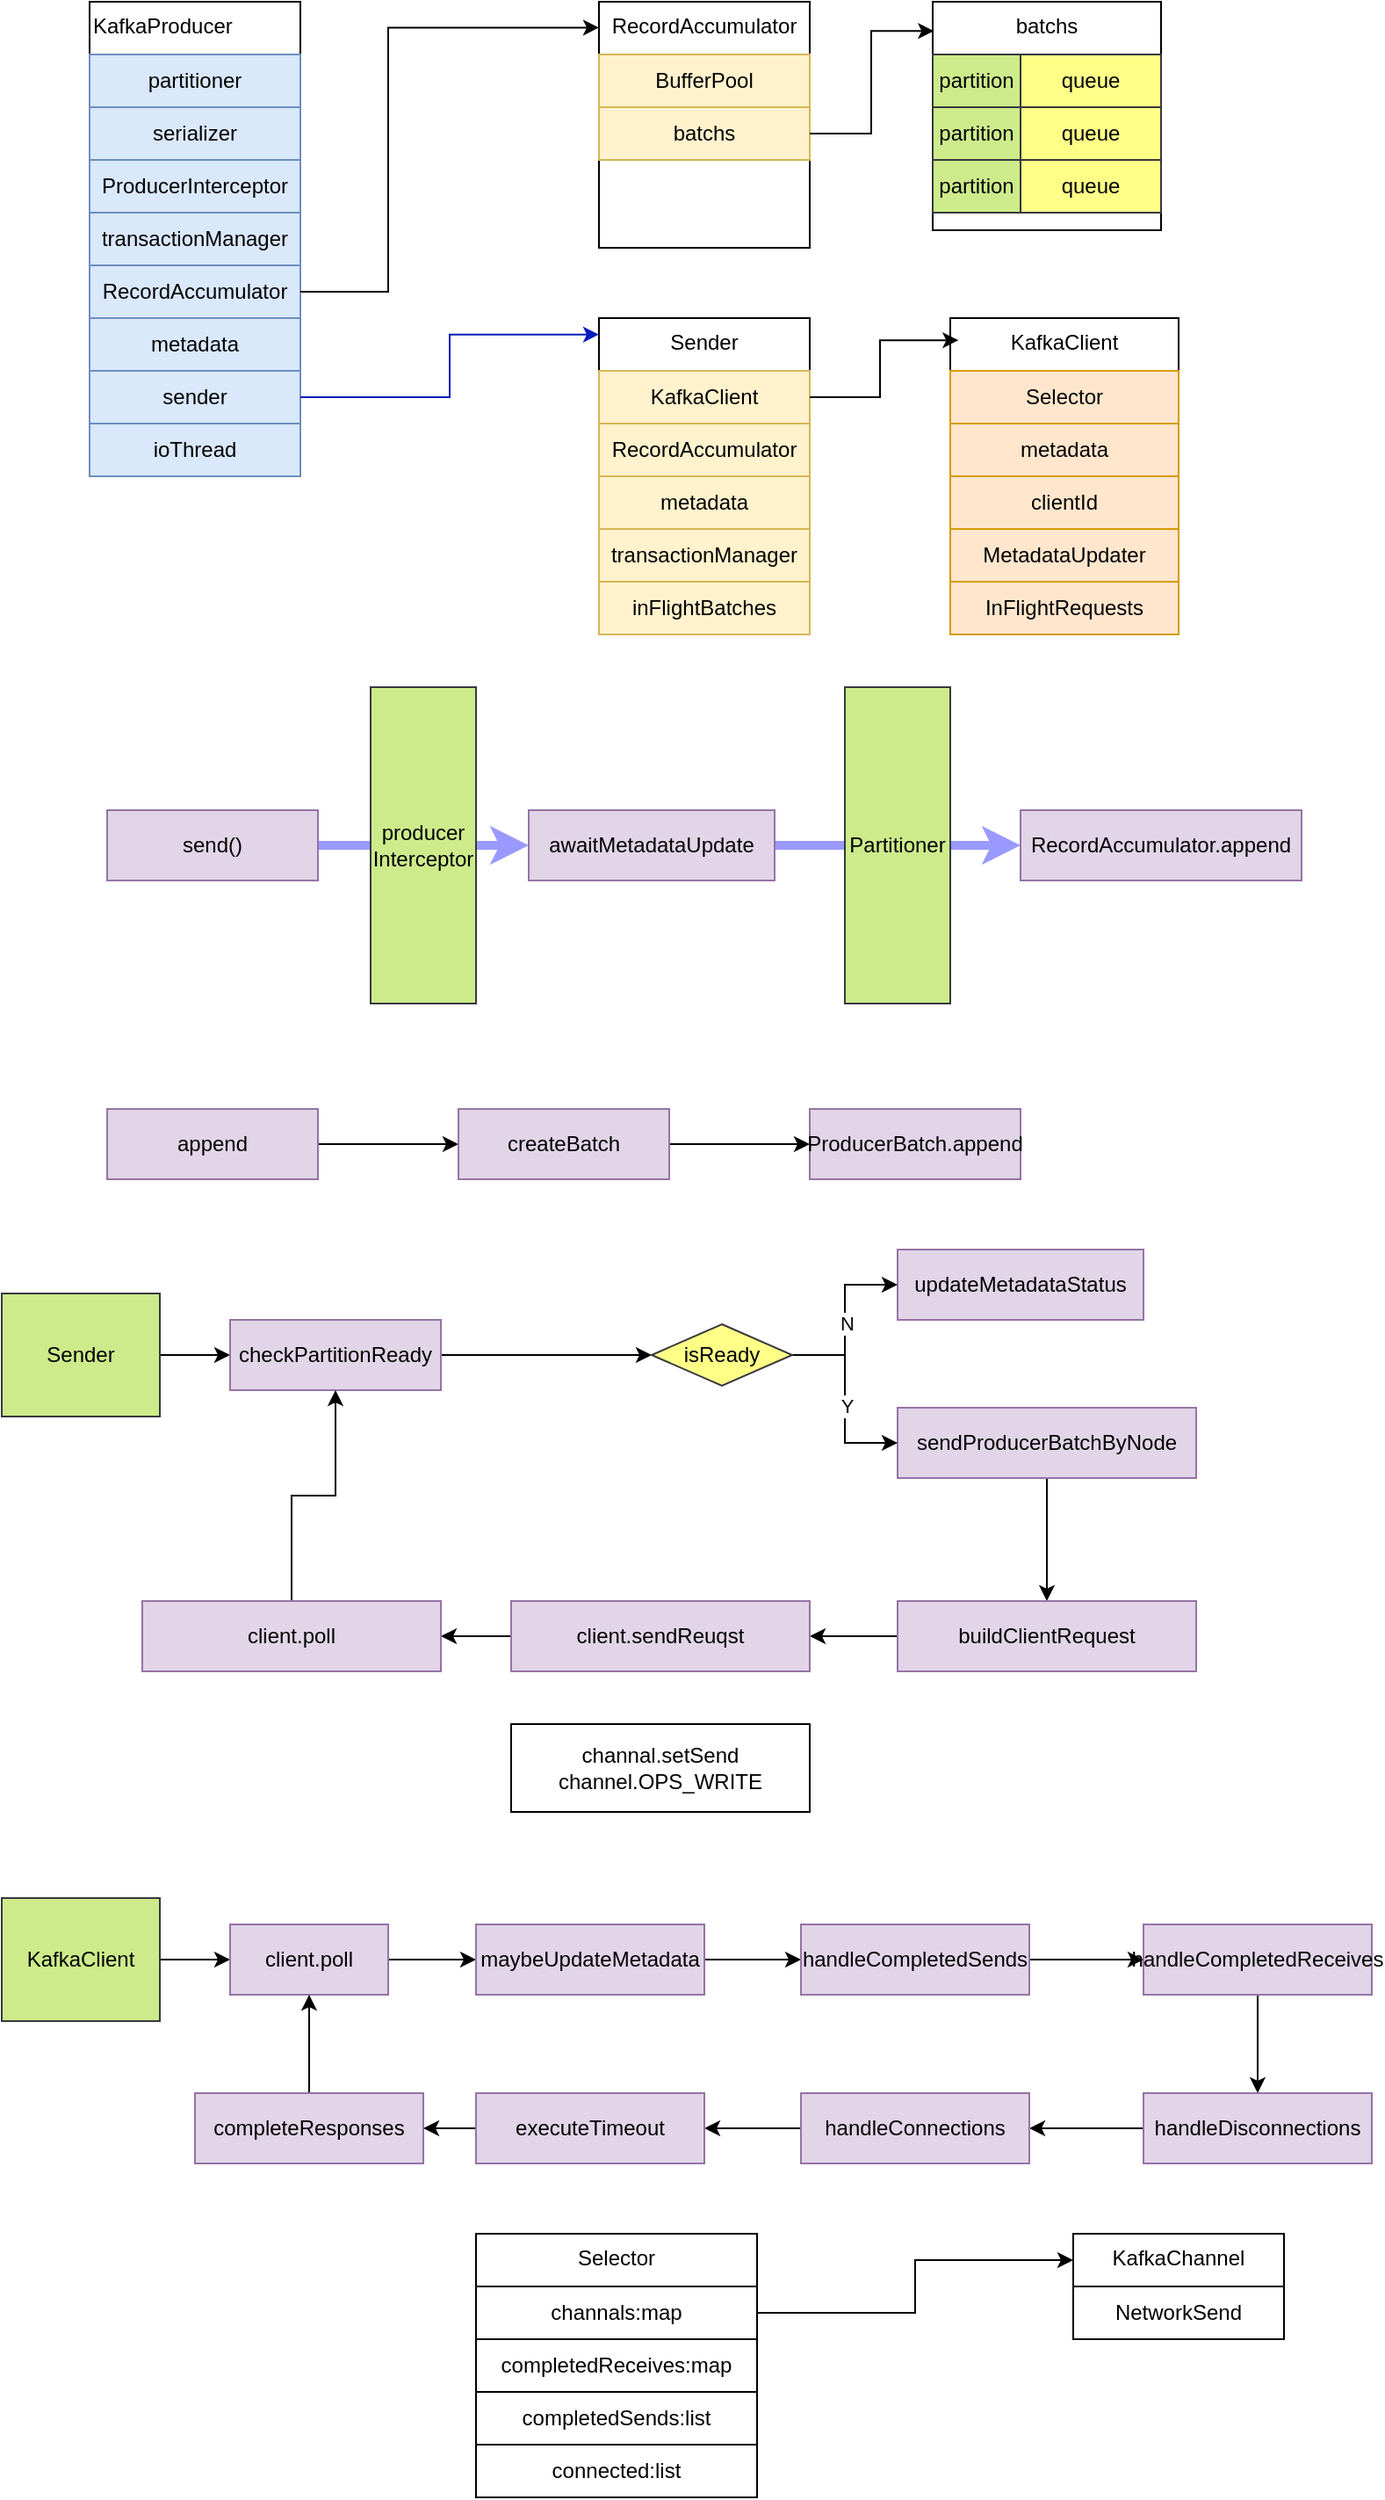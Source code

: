 <mxfile version="24.7.7">
  <diagram name="第 1 页" id="vZnhMMWgD8NCM-SLDRcD">
    <mxGraphModel dx="794" dy="420" grid="1" gridSize="10" guides="1" tooltips="1" connect="1" arrows="1" fold="1" page="1" pageScale="1" pageWidth="827" pageHeight="1169" math="0" shadow="0">
      <root>
        <mxCell id="0" />
        <mxCell id="1" parent="0" />
        <mxCell id="sv9ay9whjCRLLHUJInV6-1" value="KafkaProducer" style="rounded=0;whiteSpace=wrap;html=1;align=left;verticalAlign=top;horizontal=1;" vertex="1" parent="1">
          <mxGeometry x="80" y="90" width="120" height="270" as="geometry" />
        </mxCell>
        <mxCell id="sv9ay9whjCRLLHUJInV6-2" value="partitioner" style="rounded=0;whiteSpace=wrap;html=1;align=center;verticalAlign=middle;fillColor=#dae8fc;strokeColor=#6c8ebf;" vertex="1" parent="1">
          <mxGeometry x="80" y="120" width="120" height="30" as="geometry" />
        </mxCell>
        <mxCell id="sv9ay9whjCRLLHUJInV6-3" value="serializer" style="rounded=0;whiteSpace=wrap;html=1;align=center;verticalAlign=middle;fillColor=#dae8fc;strokeColor=#6c8ebf;" vertex="1" parent="1">
          <mxGeometry x="80" y="150" width="120" height="30" as="geometry" />
        </mxCell>
        <mxCell id="sv9ay9whjCRLLHUJInV6-4" value="ProducerInterceptor" style="rounded=0;whiteSpace=wrap;html=1;align=center;verticalAlign=middle;fillColor=#dae8fc;strokeColor=#6c8ebf;" vertex="1" parent="1">
          <mxGeometry x="80" y="180" width="120" height="30" as="geometry" />
        </mxCell>
        <mxCell id="sv9ay9whjCRLLHUJInV6-5" value="transactionManager" style="rounded=0;whiteSpace=wrap;html=1;align=center;verticalAlign=middle;fillColor=#dae8fc;strokeColor=#6c8ebf;" vertex="1" parent="1">
          <mxGeometry x="80" y="210" width="120" height="30" as="geometry" />
        </mxCell>
        <mxCell id="sv9ay9whjCRLLHUJInV6-6" value="RecordAccumulator" style="rounded=0;whiteSpace=wrap;html=1;align=center;verticalAlign=middle;fillColor=#dae8fc;strokeColor=#6c8ebf;" vertex="1" parent="1">
          <mxGeometry x="80" y="240" width="120" height="30" as="geometry" />
        </mxCell>
        <mxCell id="sv9ay9whjCRLLHUJInV6-7" value="metadata" style="rounded=0;whiteSpace=wrap;html=1;align=center;verticalAlign=middle;fillColor=#dae8fc;strokeColor=#6c8ebf;" vertex="1" parent="1">
          <mxGeometry x="80" y="270" width="120" height="30" as="geometry" />
        </mxCell>
        <mxCell id="sv9ay9whjCRLLHUJInV6-8" value="sender" style="rounded=0;whiteSpace=wrap;html=1;align=center;verticalAlign=middle;fillColor=#dae8fc;strokeColor=#6c8ebf;" vertex="1" parent="1">
          <mxGeometry x="80" y="300" width="120" height="30" as="geometry" />
        </mxCell>
        <mxCell id="sv9ay9whjCRLLHUJInV6-9" value="ioThread" style="rounded=0;whiteSpace=wrap;html=1;align=center;verticalAlign=middle;fillColor=#dae8fc;strokeColor=#6c8ebf;" vertex="1" parent="1">
          <mxGeometry x="80" y="330" width="120" height="30" as="geometry" />
        </mxCell>
        <mxCell id="sv9ay9whjCRLLHUJInV6-10" value="Sender" style="rounded=0;whiteSpace=wrap;html=1;align=center;verticalAlign=top;" vertex="1" parent="1">
          <mxGeometry x="370" y="270" width="120" height="180" as="geometry" />
        </mxCell>
        <mxCell id="sv9ay9whjCRLLHUJInV6-11" value="KafkaClient" style="rounded=0;whiteSpace=wrap;html=1;align=center;verticalAlign=middle;fillColor=#fff2cc;strokeColor=#d6b656;" vertex="1" parent="1">
          <mxGeometry x="370" y="300" width="120" height="30" as="geometry" />
        </mxCell>
        <mxCell id="sv9ay9whjCRLLHUJInV6-12" value="RecordAccumulator" style="rounded=0;whiteSpace=wrap;html=1;align=center;verticalAlign=middle;fillColor=#fff2cc;strokeColor=#d6b656;" vertex="1" parent="1">
          <mxGeometry x="370" y="330" width="120" height="30" as="geometry" />
        </mxCell>
        <mxCell id="sv9ay9whjCRLLHUJInV6-13" value="metadata" style="rounded=0;whiteSpace=wrap;html=1;align=center;verticalAlign=middle;fillColor=#fff2cc;strokeColor=#d6b656;" vertex="1" parent="1">
          <mxGeometry x="370" y="360" width="120" height="30" as="geometry" />
        </mxCell>
        <mxCell id="sv9ay9whjCRLLHUJInV6-14" value="transactionManager" style="rounded=0;whiteSpace=wrap;html=1;align=center;verticalAlign=middle;fillColor=#fff2cc;strokeColor=#d6b656;" vertex="1" parent="1">
          <mxGeometry x="370" y="390" width="120" height="30" as="geometry" />
        </mxCell>
        <mxCell id="sv9ay9whjCRLLHUJInV6-15" value="inFlightBatches" style="rounded=0;whiteSpace=wrap;html=1;align=center;verticalAlign=middle;fillColor=#fff2cc;strokeColor=#d6b656;" vertex="1" parent="1">
          <mxGeometry x="370" y="420" width="120" height="30" as="geometry" />
        </mxCell>
        <mxCell id="sv9ay9whjCRLLHUJInV6-16" style="edgeStyle=orthogonalEdgeStyle;rounded=0;orthogonalLoop=1;jettySize=auto;html=1;entryX=0;entryY=0.052;entryDx=0;entryDy=0;entryPerimeter=0;strokeColor=#001DBC;fillColor=#0050ef;" edge="1" parent="1" source="sv9ay9whjCRLLHUJInV6-8" target="sv9ay9whjCRLLHUJInV6-10">
          <mxGeometry relative="1" as="geometry" />
        </mxCell>
        <mxCell id="sv9ay9whjCRLLHUJInV6-17" value="KafkaClient" style="rounded=0;whiteSpace=wrap;html=1;align=center;verticalAlign=top;" vertex="1" parent="1">
          <mxGeometry x="570" y="270" width="130" height="180" as="geometry" />
        </mxCell>
        <mxCell id="sv9ay9whjCRLLHUJInV6-18" value="Selector" style="rounded=0;whiteSpace=wrap;html=1;align=center;verticalAlign=middle;fillColor=#ffe6cc;strokeColor=#d79b00;" vertex="1" parent="1">
          <mxGeometry x="570" y="300" width="130" height="30" as="geometry" />
        </mxCell>
        <mxCell id="sv9ay9whjCRLLHUJInV6-19" value="metadata" style="rounded=0;whiteSpace=wrap;html=1;align=center;verticalAlign=middle;fillColor=#ffe6cc;strokeColor=#d79b00;" vertex="1" parent="1">
          <mxGeometry x="570" y="330" width="130" height="30" as="geometry" />
        </mxCell>
        <mxCell id="sv9ay9whjCRLLHUJInV6-20" value="clientId" style="rounded=0;whiteSpace=wrap;html=1;align=center;verticalAlign=middle;fillColor=#ffe6cc;strokeColor=#d79b00;" vertex="1" parent="1">
          <mxGeometry x="570" y="360" width="130" height="30" as="geometry" />
        </mxCell>
        <mxCell id="sv9ay9whjCRLLHUJInV6-21" value="MetadataUpdater" style="rounded=0;whiteSpace=wrap;html=1;align=center;verticalAlign=middle;fillColor=#ffe6cc;strokeColor=#d79b00;" vertex="1" parent="1">
          <mxGeometry x="570" y="390" width="130" height="30" as="geometry" />
        </mxCell>
        <mxCell id="sv9ay9whjCRLLHUJInV6-22" value="InFlightRequests" style="rounded=0;whiteSpace=wrap;html=1;align=center;verticalAlign=middle;fillColor=#ffe6cc;strokeColor=#d79b00;" vertex="1" parent="1">
          <mxGeometry x="570" y="420" width="130" height="30" as="geometry" />
        </mxCell>
        <mxCell id="sv9ay9whjCRLLHUJInV6-23" style="edgeStyle=orthogonalEdgeStyle;rounded=0;orthogonalLoop=1;jettySize=auto;html=1;entryX=0.036;entryY=0.07;entryDx=0;entryDy=0;entryPerimeter=0;" edge="1" parent="1" source="sv9ay9whjCRLLHUJInV6-11" target="sv9ay9whjCRLLHUJInV6-17">
          <mxGeometry relative="1" as="geometry" />
        </mxCell>
        <mxCell id="sv9ay9whjCRLLHUJInV6-26" style="edgeStyle=orthogonalEdgeStyle;rounded=0;orthogonalLoop=1;jettySize=auto;html=1;strokeWidth=5;fillColor=#ffff88;strokeColor=#9999FF;entryX=0;entryY=0.5;entryDx=0;entryDy=0;" edge="1" parent="1" source="sv9ay9whjCRLLHUJInV6-24" target="sv9ay9whjCRLLHUJInV6-27">
          <mxGeometry relative="1" as="geometry">
            <mxPoint x="350" y="570" as="targetPoint" />
          </mxGeometry>
        </mxCell>
        <mxCell id="sv9ay9whjCRLLHUJInV6-24" value="send()" style="rounded=0;whiteSpace=wrap;html=1;align=center;verticalAlign=middle;fillColor=#e1d5e7;strokeColor=#9673a6;" vertex="1" parent="1">
          <mxGeometry x="90" y="550" width="120" height="40" as="geometry" />
        </mxCell>
        <mxCell id="sv9ay9whjCRLLHUJInV6-25" value="producer&lt;div&gt;Interceptor&lt;/div&gt;" style="rounded=0;html=1;align=center;verticalAlign=middle;horizontal=1;whiteSpace=wrap;fillColor=#cdeb8b;strokeColor=#36393d;" vertex="1" parent="1">
          <mxGeometry x="240" y="480" width="60" height="180" as="geometry" />
        </mxCell>
        <mxCell id="sv9ay9whjCRLLHUJInV6-34" style="edgeStyle=orthogonalEdgeStyle;rounded=0;orthogonalLoop=1;jettySize=auto;html=1;entryX=0;entryY=0.5;entryDx=0;entryDy=0;strokeColor=#9999FF;strokeWidth=5;" edge="1" parent="1" source="sv9ay9whjCRLLHUJInV6-27" target="sv9ay9whjCRLLHUJInV6-33">
          <mxGeometry relative="1" as="geometry" />
        </mxCell>
        <mxCell id="sv9ay9whjCRLLHUJInV6-27" value="awaitMetadataUpdate" style="rounded=0;whiteSpace=wrap;html=1;align=center;verticalAlign=middle;fillColor=#e1d5e7;strokeColor=#9673a6;" vertex="1" parent="1">
          <mxGeometry x="330" y="550" width="140" height="40" as="geometry" />
        </mxCell>
        <mxCell id="sv9ay9whjCRLLHUJInV6-33" value="RecordAccumulator.append" style="rounded=0;whiteSpace=wrap;html=1;align=center;verticalAlign=middle;fillColor=#e1d5e7;strokeColor=#9673a6;" vertex="1" parent="1">
          <mxGeometry x="610" y="550" width="160" height="40" as="geometry" />
        </mxCell>
        <mxCell id="sv9ay9whjCRLLHUJInV6-35" value="Partitioner" style="rounded=0;html=1;align=center;verticalAlign=middle;horizontal=1;whiteSpace=wrap;fillColor=#cdeb8b;strokeColor=#36393d;" vertex="1" parent="1">
          <mxGeometry x="510" y="480" width="60" height="180" as="geometry" />
        </mxCell>
        <mxCell id="sv9ay9whjCRLLHUJInV6-36" value="RecordAccumulator" style="rounded=0;whiteSpace=wrap;html=1;align=center;verticalAlign=top;" vertex="1" parent="1">
          <mxGeometry x="370" y="90" width="120" height="140" as="geometry" />
        </mxCell>
        <mxCell id="sv9ay9whjCRLLHUJInV6-37" value="BufferPool" style="rounded=0;whiteSpace=wrap;html=1;align=center;verticalAlign=middle;fillColor=#fff2cc;strokeColor=#d6b656;" vertex="1" parent="1">
          <mxGeometry x="370" y="120" width="120" height="30" as="geometry" />
        </mxCell>
        <mxCell id="sv9ay9whjCRLLHUJInV6-38" value="batchs" style="rounded=0;whiteSpace=wrap;html=1;align=center;verticalAlign=middle;fillColor=#fff2cc;strokeColor=#d6b656;" vertex="1" parent="1">
          <mxGeometry x="370" y="150" width="120" height="30" as="geometry" />
        </mxCell>
        <mxCell id="sv9ay9whjCRLLHUJInV6-40" style="edgeStyle=orthogonalEdgeStyle;rounded=0;orthogonalLoop=1;jettySize=auto;html=1;entryX=0;entryY=0.105;entryDx=0;entryDy=0;entryPerimeter=0;" edge="1" parent="1" source="sv9ay9whjCRLLHUJInV6-6" target="sv9ay9whjCRLLHUJInV6-36">
          <mxGeometry relative="1" as="geometry">
            <Array as="points">
              <mxPoint x="250" y="255" />
              <mxPoint x="250" y="105" />
            </Array>
          </mxGeometry>
        </mxCell>
        <mxCell id="sv9ay9whjCRLLHUJInV6-41" value="batchs" style="rounded=0;whiteSpace=wrap;html=1;align=center;verticalAlign=top;" vertex="1" parent="1">
          <mxGeometry x="560" y="90" width="130" height="130" as="geometry" />
        </mxCell>
        <mxCell id="sv9ay9whjCRLLHUJInV6-42" value="partition" style="rounded=0;whiteSpace=wrap;html=1;align=center;verticalAlign=middle;fillColor=#cdeb8b;strokeColor=#36393d;" vertex="1" parent="1">
          <mxGeometry x="560" y="120" width="50" height="30" as="geometry" />
        </mxCell>
        <mxCell id="sv9ay9whjCRLLHUJInV6-44" value="queue" style="rounded=0;whiteSpace=wrap;html=1;align=center;verticalAlign=middle;fillColor=#ffff88;strokeColor=#36393d;" vertex="1" parent="1">
          <mxGeometry x="610" y="120" width="80" height="30" as="geometry" />
        </mxCell>
        <mxCell id="sv9ay9whjCRLLHUJInV6-45" value="partition" style="rounded=0;whiteSpace=wrap;html=1;align=center;verticalAlign=middle;fillColor=#cdeb8b;strokeColor=#36393d;" vertex="1" parent="1">
          <mxGeometry x="560" y="150" width="50" height="30" as="geometry" />
        </mxCell>
        <mxCell id="sv9ay9whjCRLLHUJInV6-46" value="queue" style="rounded=0;whiteSpace=wrap;html=1;align=center;verticalAlign=middle;fillColor=#ffff88;strokeColor=#36393d;" vertex="1" parent="1">
          <mxGeometry x="610" y="150" width="80" height="30" as="geometry" />
        </mxCell>
        <mxCell id="sv9ay9whjCRLLHUJInV6-47" value="partition" style="rounded=0;whiteSpace=wrap;html=1;align=center;verticalAlign=middle;fillColor=#cdeb8b;strokeColor=#36393d;" vertex="1" parent="1">
          <mxGeometry x="560" y="180" width="50" height="30" as="geometry" />
        </mxCell>
        <mxCell id="sv9ay9whjCRLLHUJInV6-48" value="queue" style="rounded=0;whiteSpace=wrap;html=1;align=center;verticalAlign=middle;fillColor=#ffff88;strokeColor=#36393d;" vertex="1" parent="1">
          <mxGeometry x="610" y="180" width="80" height="30" as="geometry" />
        </mxCell>
        <mxCell id="sv9ay9whjCRLLHUJInV6-49" style="edgeStyle=orthogonalEdgeStyle;rounded=0;orthogonalLoop=1;jettySize=auto;html=1;entryX=0.005;entryY=0.128;entryDx=0;entryDy=0;entryPerimeter=0;" edge="1" parent="1" source="sv9ay9whjCRLLHUJInV6-38" target="sv9ay9whjCRLLHUJInV6-41">
          <mxGeometry relative="1" as="geometry" />
        </mxCell>
        <mxCell id="sv9ay9whjCRLLHUJInV6-52" style="edgeStyle=orthogonalEdgeStyle;rounded=0;orthogonalLoop=1;jettySize=auto;html=1;entryX=0;entryY=0.5;entryDx=0;entryDy=0;" edge="1" parent="1" source="sv9ay9whjCRLLHUJInV6-50" target="sv9ay9whjCRLLHUJInV6-51">
          <mxGeometry relative="1" as="geometry" />
        </mxCell>
        <mxCell id="sv9ay9whjCRLLHUJInV6-50" value="append" style="rounded=0;whiteSpace=wrap;html=1;align=center;verticalAlign=middle;fillColor=#e1d5e7;strokeColor=#9673a6;" vertex="1" parent="1">
          <mxGeometry x="90" y="720" width="120" height="40" as="geometry" />
        </mxCell>
        <mxCell id="sv9ay9whjCRLLHUJInV6-55" style="edgeStyle=orthogonalEdgeStyle;rounded=0;orthogonalLoop=1;jettySize=auto;html=1;" edge="1" parent="1" source="sv9ay9whjCRLLHUJInV6-51" target="sv9ay9whjCRLLHUJInV6-54">
          <mxGeometry relative="1" as="geometry" />
        </mxCell>
        <mxCell id="sv9ay9whjCRLLHUJInV6-51" value="createBatch" style="rounded=0;whiteSpace=wrap;html=1;align=center;verticalAlign=middle;fillColor=#e1d5e7;strokeColor=#9673a6;" vertex="1" parent="1">
          <mxGeometry x="290" y="720" width="120" height="40" as="geometry" />
        </mxCell>
        <mxCell id="sv9ay9whjCRLLHUJInV6-54" value="ProducerBatch.append" style="rounded=0;whiteSpace=wrap;html=1;align=center;verticalAlign=middle;fillColor=#e1d5e7;strokeColor=#9673a6;" vertex="1" parent="1">
          <mxGeometry x="490" y="720" width="120" height="40" as="geometry" />
        </mxCell>
        <mxCell id="sv9ay9whjCRLLHUJInV6-58" style="edgeStyle=orthogonalEdgeStyle;rounded=0;orthogonalLoop=1;jettySize=auto;html=1;" edge="1" parent="1" source="sv9ay9whjCRLLHUJInV6-56" target="sv9ay9whjCRLLHUJInV6-57">
          <mxGeometry relative="1" as="geometry" />
        </mxCell>
        <mxCell id="sv9ay9whjCRLLHUJInV6-56" value="Sender" style="rounded=0;html=1;align=center;verticalAlign=middle;horizontal=1;whiteSpace=wrap;fillColor=#cdeb8b;strokeColor=#36393d;" vertex="1" parent="1">
          <mxGeometry x="30" y="825" width="90" height="70" as="geometry" />
        </mxCell>
        <mxCell id="sv9ay9whjCRLLHUJInV6-60" style="edgeStyle=orthogonalEdgeStyle;rounded=0;orthogonalLoop=1;jettySize=auto;html=1;" edge="1" parent="1" source="sv9ay9whjCRLLHUJInV6-57">
          <mxGeometry relative="1" as="geometry">
            <mxPoint x="400" y="860" as="targetPoint" />
          </mxGeometry>
        </mxCell>
        <mxCell id="sv9ay9whjCRLLHUJInV6-57" value="checkPartitionReady" style="rounded=0;whiteSpace=wrap;html=1;align=center;verticalAlign=middle;fillColor=#e1d5e7;strokeColor=#9673a6;" vertex="1" parent="1">
          <mxGeometry x="160" y="840" width="120" height="40" as="geometry" />
        </mxCell>
        <mxCell id="sv9ay9whjCRLLHUJInV6-61" value="updateMetadataStatus" style="rounded=0;whiteSpace=wrap;html=1;align=center;verticalAlign=middle;fillColor=#e1d5e7;strokeColor=#9673a6;" vertex="1" parent="1">
          <mxGeometry x="540" y="800" width="140" height="40" as="geometry" />
        </mxCell>
        <mxCell id="sv9ay9whjCRLLHUJInV6-70" style="edgeStyle=orthogonalEdgeStyle;rounded=0;orthogonalLoop=1;jettySize=auto;html=1;entryX=0.5;entryY=0;entryDx=0;entryDy=0;" edge="1" parent="1" source="sv9ay9whjCRLLHUJInV6-62" target="sv9ay9whjCRLLHUJInV6-68">
          <mxGeometry relative="1" as="geometry" />
        </mxCell>
        <mxCell id="sv9ay9whjCRLLHUJInV6-62" value="sendProducerBatchByNode" style="rounded=0;whiteSpace=wrap;html=1;align=center;verticalAlign=middle;fillColor=#e1d5e7;strokeColor=#9673a6;" vertex="1" parent="1">
          <mxGeometry x="540" y="890" width="170" height="40" as="geometry" />
        </mxCell>
        <mxCell id="sv9ay9whjCRLLHUJInV6-64" style="edgeStyle=orthogonalEdgeStyle;rounded=0;orthogonalLoop=1;jettySize=auto;html=1;entryX=0;entryY=0.5;entryDx=0;entryDy=0;" edge="1" parent="1" source="sv9ay9whjCRLLHUJInV6-63" target="sv9ay9whjCRLLHUJInV6-61">
          <mxGeometry relative="1" as="geometry" />
        </mxCell>
        <mxCell id="sv9ay9whjCRLLHUJInV6-65" value="N" style="edgeLabel;html=1;align=center;verticalAlign=middle;resizable=0;points=[];" vertex="1" connectable="0" parent="sv9ay9whjCRLLHUJInV6-64">
          <mxGeometry x="-0.04" y="-1" relative="1" as="geometry">
            <mxPoint as="offset" />
          </mxGeometry>
        </mxCell>
        <mxCell id="sv9ay9whjCRLLHUJInV6-66" style="edgeStyle=orthogonalEdgeStyle;rounded=0;orthogonalLoop=1;jettySize=auto;html=1;entryX=0;entryY=0.5;entryDx=0;entryDy=0;" edge="1" parent="1" source="sv9ay9whjCRLLHUJInV6-63" target="sv9ay9whjCRLLHUJInV6-62">
          <mxGeometry relative="1" as="geometry" />
        </mxCell>
        <mxCell id="sv9ay9whjCRLLHUJInV6-67" value="Y" style="edgeLabel;html=1;align=center;verticalAlign=middle;resizable=0;points=[];" vertex="1" connectable="0" parent="sv9ay9whjCRLLHUJInV6-66">
          <mxGeometry x="0.067" y="1" relative="1" as="geometry">
            <mxPoint as="offset" />
          </mxGeometry>
        </mxCell>
        <mxCell id="sv9ay9whjCRLLHUJInV6-63" value="isReady" style="rhombus;whiteSpace=wrap;html=1;fillColor=#ffff88;strokeColor=#36393d;" vertex="1" parent="1">
          <mxGeometry x="400" y="842.5" width="80" height="35" as="geometry" />
        </mxCell>
        <mxCell id="sv9ay9whjCRLLHUJInV6-71" style="edgeStyle=orthogonalEdgeStyle;rounded=0;orthogonalLoop=1;jettySize=auto;html=1;" edge="1" parent="1" source="sv9ay9whjCRLLHUJInV6-68" target="sv9ay9whjCRLLHUJInV6-69">
          <mxGeometry relative="1" as="geometry" />
        </mxCell>
        <mxCell id="sv9ay9whjCRLLHUJInV6-68" value="buildClientRequest" style="rounded=0;whiteSpace=wrap;html=1;align=center;verticalAlign=middle;fillColor=#e1d5e7;strokeColor=#9673a6;" vertex="1" parent="1">
          <mxGeometry x="540" y="1000" width="170" height="40" as="geometry" />
        </mxCell>
        <mxCell id="sv9ay9whjCRLLHUJInV6-74" style="edgeStyle=orthogonalEdgeStyle;rounded=0;orthogonalLoop=1;jettySize=auto;html=1;entryX=1;entryY=0.5;entryDx=0;entryDy=0;" edge="1" parent="1" source="sv9ay9whjCRLLHUJInV6-69" target="sv9ay9whjCRLLHUJInV6-73">
          <mxGeometry relative="1" as="geometry" />
        </mxCell>
        <mxCell id="sv9ay9whjCRLLHUJInV6-69" value="client.sendReuqst" style="rounded=0;whiteSpace=wrap;html=1;align=center;verticalAlign=middle;fillColor=#e1d5e7;strokeColor=#9673a6;" vertex="1" parent="1">
          <mxGeometry x="320" y="1000" width="170" height="40" as="geometry" />
        </mxCell>
        <mxCell id="sv9ay9whjCRLLHUJInV6-75" style="edgeStyle=orthogonalEdgeStyle;rounded=0;orthogonalLoop=1;jettySize=auto;html=1;" edge="1" parent="1" source="sv9ay9whjCRLLHUJInV6-73" target="sv9ay9whjCRLLHUJInV6-57">
          <mxGeometry relative="1" as="geometry" />
        </mxCell>
        <mxCell id="sv9ay9whjCRLLHUJInV6-73" value="client.poll" style="rounded=0;whiteSpace=wrap;html=1;align=center;verticalAlign=middle;fillColor=#e1d5e7;strokeColor=#9673a6;" vertex="1" parent="1">
          <mxGeometry x="110" y="1000" width="170" height="40" as="geometry" />
        </mxCell>
        <mxCell id="sv9ay9whjCRLLHUJInV6-76" value="channal.setSend&lt;div&gt;channel.OPS_WRITE&lt;/div&gt;" style="rounded=0;whiteSpace=wrap;html=1;" vertex="1" parent="1">
          <mxGeometry x="320" y="1070" width="170" height="50" as="geometry" />
        </mxCell>
        <mxCell id="sv9ay9whjCRLLHUJInV6-79" style="edgeStyle=orthogonalEdgeStyle;rounded=0;orthogonalLoop=1;jettySize=auto;html=1;entryX=0;entryY=0.5;entryDx=0;entryDy=0;" edge="1" parent="1" source="sv9ay9whjCRLLHUJInV6-77" target="sv9ay9whjCRLLHUJInV6-78">
          <mxGeometry relative="1" as="geometry" />
        </mxCell>
        <mxCell id="sv9ay9whjCRLLHUJInV6-77" value="KafkaClient" style="rounded=0;html=1;align=center;verticalAlign=middle;horizontal=1;whiteSpace=wrap;fillColor=#cdeb8b;strokeColor=#36393d;" vertex="1" parent="1">
          <mxGeometry x="30" y="1169" width="90" height="70" as="geometry" />
        </mxCell>
        <mxCell id="sv9ay9whjCRLLHUJInV6-81" style="edgeStyle=orthogonalEdgeStyle;rounded=0;orthogonalLoop=1;jettySize=auto;html=1;" edge="1" parent="1" source="sv9ay9whjCRLLHUJInV6-78" target="sv9ay9whjCRLLHUJInV6-80">
          <mxGeometry relative="1" as="geometry" />
        </mxCell>
        <mxCell id="sv9ay9whjCRLLHUJInV6-78" value="client.poll" style="rounded=0;whiteSpace=wrap;html=1;align=center;verticalAlign=middle;fillColor=#e1d5e7;strokeColor=#9673a6;" vertex="1" parent="1">
          <mxGeometry x="160" y="1184" width="90" height="40" as="geometry" />
        </mxCell>
        <mxCell id="sv9ay9whjCRLLHUJInV6-84" style="edgeStyle=orthogonalEdgeStyle;rounded=0;orthogonalLoop=1;jettySize=auto;html=1;" edge="1" parent="1" source="sv9ay9whjCRLLHUJInV6-80" target="sv9ay9whjCRLLHUJInV6-83">
          <mxGeometry relative="1" as="geometry" />
        </mxCell>
        <mxCell id="sv9ay9whjCRLLHUJInV6-80" value="maybeUpdateMetadata" style="rounded=0;whiteSpace=wrap;html=1;align=center;verticalAlign=middle;fillColor=#e1d5e7;strokeColor=#9673a6;" vertex="1" parent="1">
          <mxGeometry x="300" y="1184" width="130" height="40" as="geometry" />
        </mxCell>
        <mxCell id="sv9ay9whjCRLLHUJInV6-82" value="Selector" style="rounded=0;whiteSpace=wrap;html=1;align=center;verticalAlign=top;" vertex="1" parent="1">
          <mxGeometry x="300" y="1360" width="160" height="150" as="geometry" />
        </mxCell>
        <mxCell id="sv9ay9whjCRLLHUJInV6-88" style="edgeStyle=orthogonalEdgeStyle;rounded=0;orthogonalLoop=1;jettySize=auto;html=1;entryX=0;entryY=0.5;entryDx=0;entryDy=0;" edge="1" parent="1" source="sv9ay9whjCRLLHUJInV6-83" target="sv9ay9whjCRLLHUJInV6-85">
          <mxGeometry relative="1" as="geometry" />
        </mxCell>
        <mxCell id="sv9ay9whjCRLLHUJInV6-83" value="handleCompletedSends" style="rounded=0;whiteSpace=wrap;html=1;align=center;verticalAlign=middle;fillColor=#e1d5e7;strokeColor=#9673a6;" vertex="1" parent="1">
          <mxGeometry x="485" y="1184" width="130" height="40" as="geometry" />
        </mxCell>
        <mxCell id="sv9ay9whjCRLLHUJInV6-91" style="edgeStyle=orthogonalEdgeStyle;rounded=0;orthogonalLoop=1;jettySize=auto;html=1;" edge="1" parent="1" source="sv9ay9whjCRLLHUJInV6-85" target="sv9ay9whjCRLLHUJInV6-86">
          <mxGeometry relative="1" as="geometry" />
        </mxCell>
        <mxCell id="sv9ay9whjCRLLHUJInV6-85" value="handleCompletedReceives" style="rounded=0;whiteSpace=wrap;html=1;align=center;verticalAlign=middle;fillColor=#e1d5e7;strokeColor=#9673a6;" vertex="1" parent="1">
          <mxGeometry x="680" y="1184" width="130" height="40" as="geometry" />
        </mxCell>
        <mxCell id="sv9ay9whjCRLLHUJInV6-92" style="edgeStyle=orthogonalEdgeStyle;rounded=0;orthogonalLoop=1;jettySize=auto;html=1;" edge="1" parent="1" source="sv9ay9whjCRLLHUJInV6-86" target="sv9ay9whjCRLLHUJInV6-87">
          <mxGeometry relative="1" as="geometry" />
        </mxCell>
        <mxCell id="sv9ay9whjCRLLHUJInV6-86" value="handleDisconnections" style="rounded=0;whiteSpace=wrap;html=1;align=center;verticalAlign=middle;fillColor=#e1d5e7;strokeColor=#9673a6;" vertex="1" parent="1">
          <mxGeometry x="680" y="1280" width="130" height="40" as="geometry" />
        </mxCell>
        <mxCell id="sv9ay9whjCRLLHUJInV6-93" style="edgeStyle=orthogonalEdgeStyle;rounded=0;orthogonalLoop=1;jettySize=auto;html=1;" edge="1" parent="1" source="sv9ay9whjCRLLHUJInV6-87" target="sv9ay9whjCRLLHUJInV6-90">
          <mxGeometry relative="1" as="geometry" />
        </mxCell>
        <mxCell id="sv9ay9whjCRLLHUJInV6-87" value="handleConnections" style="rounded=0;whiteSpace=wrap;html=1;align=center;verticalAlign=middle;fillColor=#e1d5e7;strokeColor=#9673a6;" vertex="1" parent="1">
          <mxGeometry x="485" y="1280" width="130" height="40" as="geometry" />
        </mxCell>
        <mxCell id="sv9ay9whjCRLLHUJInV6-95" style="edgeStyle=orthogonalEdgeStyle;rounded=0;orthogonalLoop=1;jettySize=auto;html=1;entryX=0.5;entryY=1;entryDx=0;entryDy=0;" edge="1" parent="1" source="sv9ay9whjCRLLHUJInV6-89" target="sv9ay9whjCRLLHUJInV6-78">
          <mxGeometry relative="1" as="geometry" />
        </mxCell>
        <mxCell id="sv9ay9whjCRLLHUJInV6-89" value="completeResponses" style="rounded=0;whiteSpace=wrap;html=1;align=center;verticalAlign=middle;fillColor=#e1d5e7;strokeColor=#9673a6;" vertex="1" parent="1">
          <mxGeometry x="140" y="1280" width="130" height="40" as="geometry" />
        </mxCell>
        <mxCell id="sv9ay9whjCRLLHUJInV6-94" style="edgeStyle=orthogonalEdgeStyle;rounded=0;orthogonalLoop=1;jettySize=auto;html=1;" edge="1" parent="1" source="sv9ay9whjCRLLHUJInV6-90" target="sv9ay9whjCRLLHUJInV6-89">
          <mxGeometry relative="1" as="geometry" />
        </mxCell>
        <mxCell id="sv9ay9whjCRLLHUJInV6-90" value="executeTimeout" style="rounded=0;whiteSpace=wrap;html=1;align=center;verticalAlign=middle;fillColor=#e1d5e7;strokeColor=#9673a6;" vertex="1" parent="1">
          <mxGeometry x="300" y="1280" width="130" height="40" as="geometry" />
        </mxCell>
        <mxCell id="sv9ay9whjCRLLHUJInV6-96" value="completedSends:list" style="rounded=0;whiteSpace=wrap;html=1;align=center;verticalAlign=middle;" vertex="1" parent="1">
          <mxGeometry x="300" y="1450" width="160" height="30" as="geometry" />
        </mxCell>
        <mxCell id="sv9ay9whjCRLLHUJInV6-98" value="completedReceives:map" style="rounded=0;whiteSpace=wrap;html=1;align=center;verticalAlign=middle;" vertex="1" parent="1">
          <mxGeometry x="300" y="1420" width="160" height="30" as="geometry" />
        </mxCell>
        <mxCell id="sv9ay9whjCRLLHUJInV6-99" value="connected:list" style="rounded=0;whiteSpace=wrap;html=1;align=center;verticalAlign=middle;" vertex="1" parent="1">
          <mxGeometry x="300" y="1480" width="160" height="30" as="geometry" />
        </mxCell>
        <mxCell id="sv9ay9whjCRLLHUJInV6-106" style="edgeStyle=orthogonalEdgeStyle;rounded=0;orthogonalLoop=1;jettySize=auto;html=1;entryX=0;entryY=0.25;entryDx=0;entryDy=0;" edge="1" parent="1" source="sv9ay9whjCRLLHUJInV6-101" target="sv9ay9whjCRLLHUJInV6-103">
          <mxGeometry relative="1" as="geometry" />
        </mxCell>
        <mxCell id="sv9ay9whjCRLLHUJInV6-101" value="channals:map" style="rounded=0;whiteSpace=wrap;html=1;align=center;verticalAlign=middle;" vertex="1" parent="1">
          <mxGeometry x="300" y="1390" width="160" height="30" as="geometry" />
        </mxCell>
        <mxCell id="sv9ay9whjCRLLHUJInV6-103" value="KafkaChannel" style="rounded=0;whiteSpace=wrap;html=1;align=center;verticalAlign=top;" vertex="1" parent="1">
          <mxGeometry x="640" y="1360" width="120" height="60" as="geometry" />
        </mxCell>
        <mxCell id="sv9ay9whjCRLLHUJInV6-105" value="NetworkSend" style="rounded=0;whiteSpace=wrap;html=1;align=center;verticalAlign=middle;" vertex="1" parent="1">
          <mxGeometry x="640" y="1390" width="120" height="30" as="geometry" />
        </mxCell>
      </root>
    </mxGraphModel>
  </diagram>
</mxfile>
